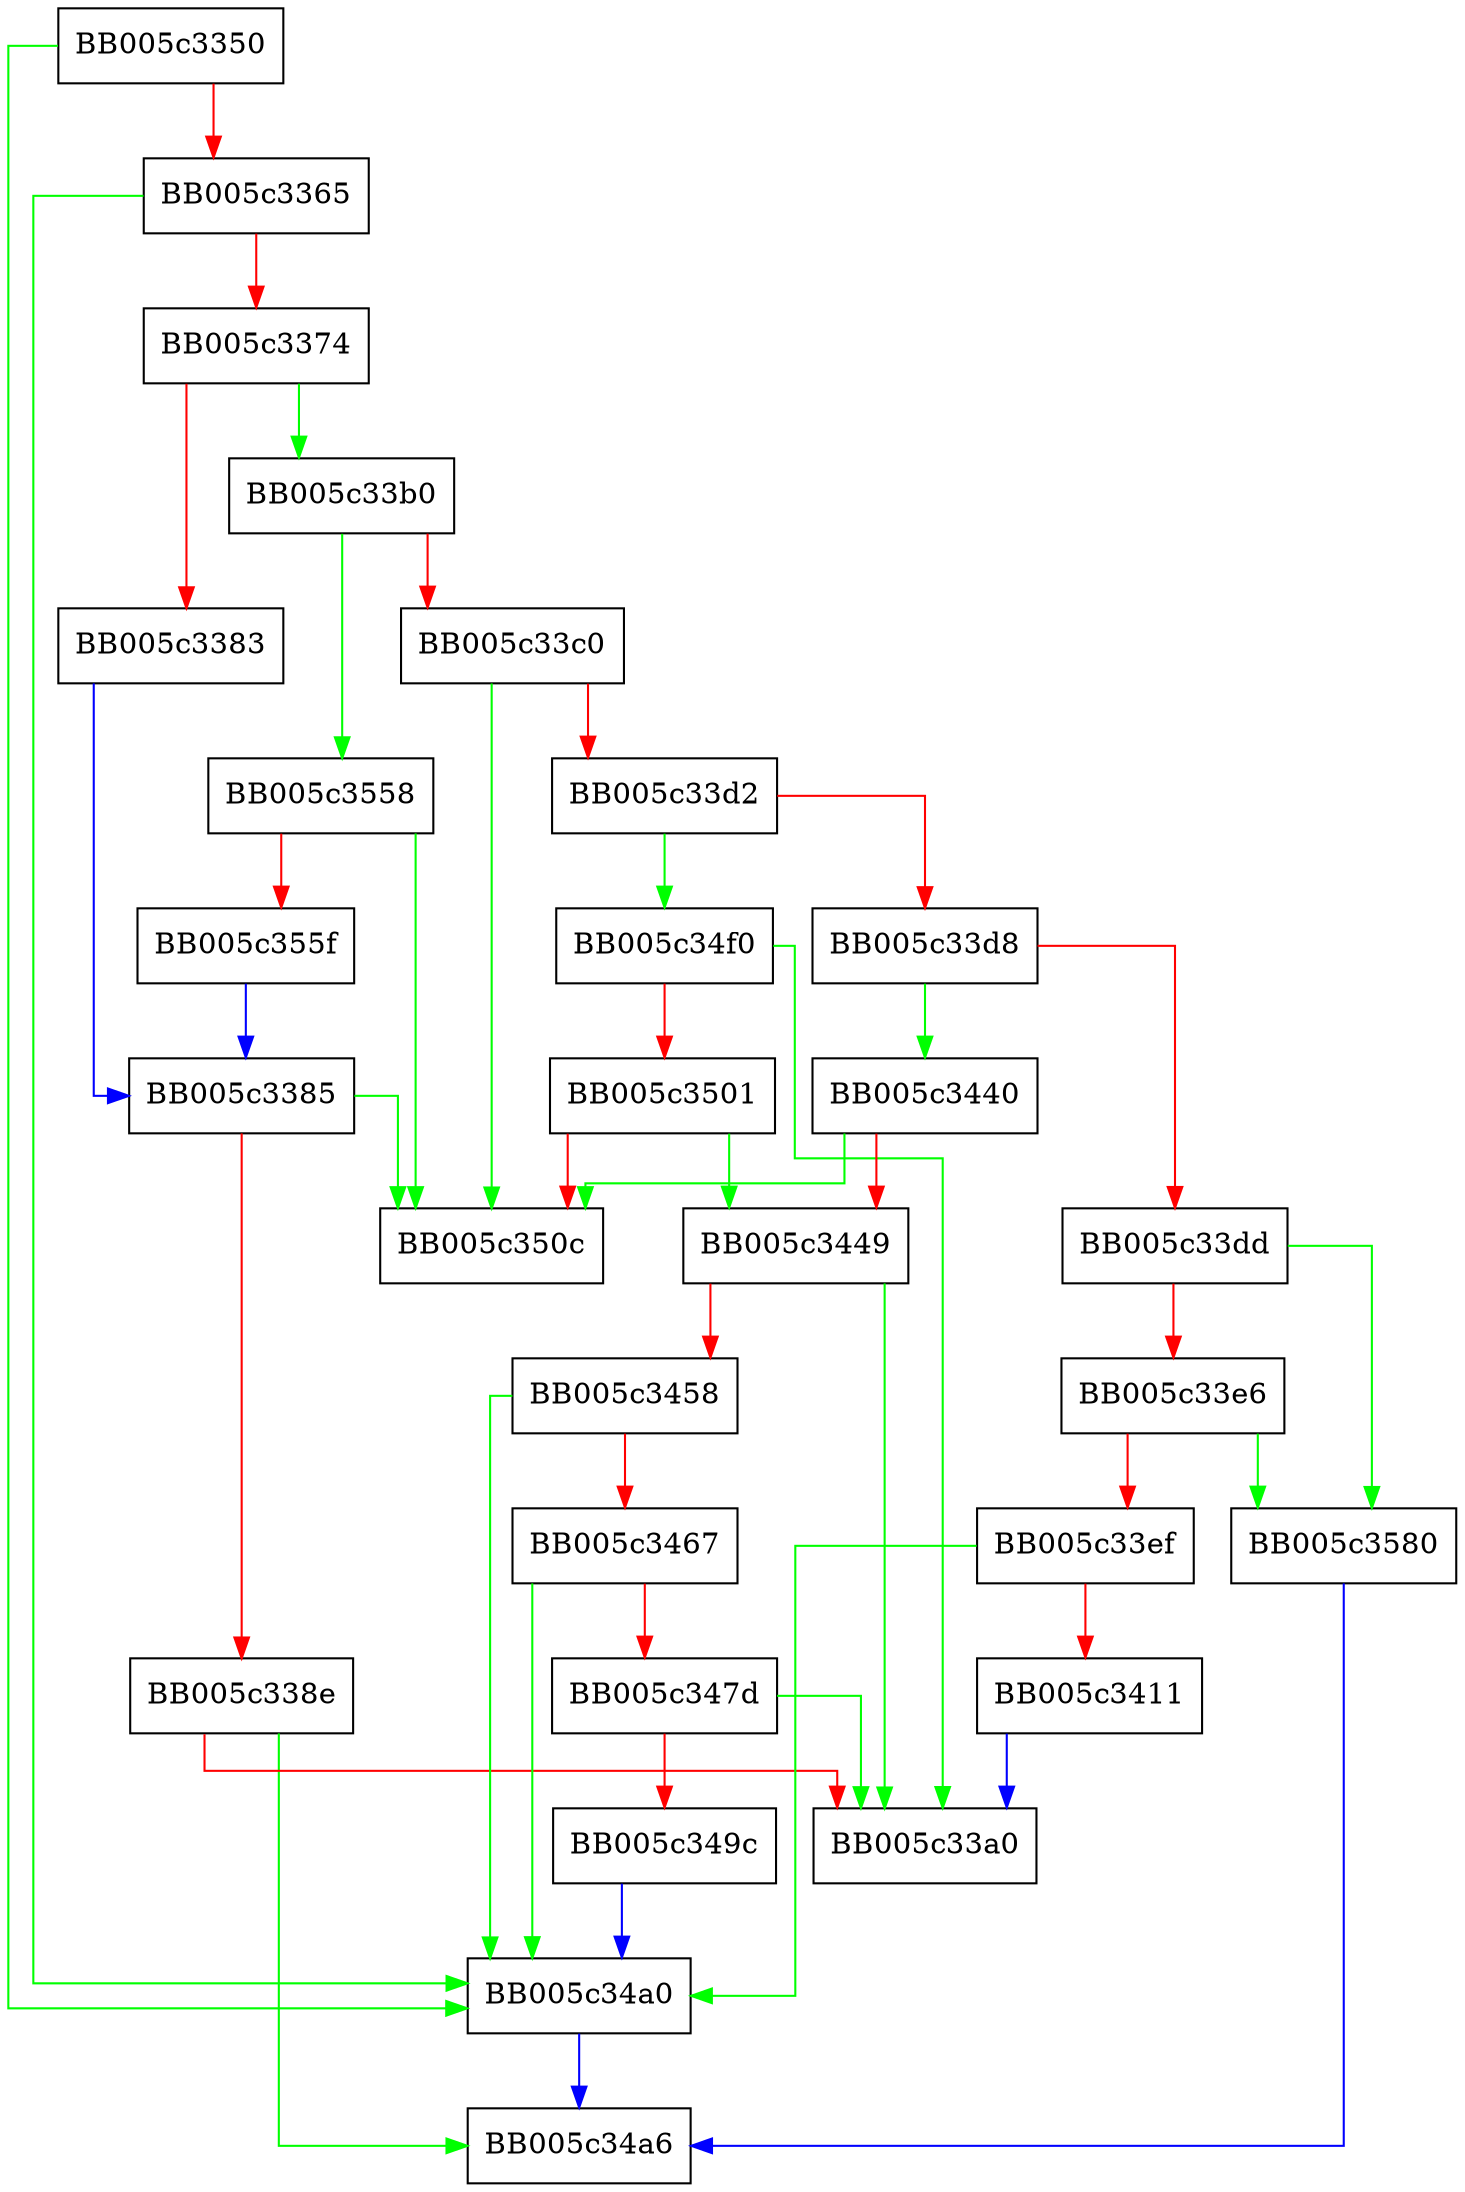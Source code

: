 digraph evp_cipher_asn1_to_param_ex {
  node [shape="box"];
  graph [splines=ortho];
  BB005c3350 -> BB005c34a0 [color="green"];
  BB005c3350 -> BB005c3365 [color="red"];
  BB005c3365 -> BB005c34a0 [color="green"];
  BB005c3365 -> BB005c3374 [color="red"];
  BB005c3374 -> BB005c33b0 [color="green"];
  BB005c3374 -> BB005c3383 [color="red"];
  BB005c3383 -> BB005c3385 [color="blue"];
  BB005c3385 -> BB005c350c [color="green"];
  BB005c3385 -> BB005c338e [color="red"];
  BB005c338e -> BB005c34a6 [color="green"];
  BB005c338e -> BB005c33a0 [color="red"];
  BB005c33b0 -> BB005c3558 [color="green"];
  BB005c33b0 -> BB005c33c0 [color="red"];
  BB005c33c0 -> BB005c350c [color="green"];
  BB005c33c0 -> BB005c33d2 [color="red"];
  BB005c33d2 -> BB005c34f0 [color="green"];
  BB005c33d2 -> BB005c33d8 [color="red"];
  BB005c33d8 -> BB005c3440 [color="green"];
  BB005c33d8 -> BB005c33dd [color="red"];
  BB005c33dd -> BB005c3580 [color="green"];
  BB005c33dd -> BB005c33e6 [color="red"];
  BB005c33e6 -> BB005c3580 [color="green"];
  BB005c33e6 -> BB005c33ef [color="red"];
  BB005c33ef -> BB005c34a0 [color="green"];
  BB005c33ef -> BB005c3411 [color="red"];
  BB005c3411 -> BB005c33a0 [color="blue"];
  BB005c3440 -> BB005c350c [color="green"];
  BB005c3440 -> BB005c3449 [color="red"];
  BB005c3449 -> BB005c33a0 [color="green"];
  BB005c3449 -> BB005c3458 [color="red"];
  BB005c3458 -> BB005c34a0 [color="green"];
  BB005c3458 -> BB005c3467 [color="red"];
  BB005c3467 -> BB005c34a0 [color="green"];
  BB005c3467 -> BB005c347d [color="red"];
  BB005c347d -> BB005c33a0 [color="green"];
  BB005c347d -> BB005c349c [color="red"];
  BB005c349c -> BB005c34a0 [color="blue"];
  BB005c34a0 -> BB005c34a6 [color="blue"];
  BB005c34f0 -> BB005c33a0 [color="green"];
  BB005c34f0 -> BB005c3501 [color="red"];
  BB005c3501 -> BB005c3449 [color="green"];
  BB005c3501 -> BB005c350c [color="red"];
  BB005c3558 -> BB005c350c [color="green"];
  BB005c3558 -> BB005c355f [color="red"];
  BB005c355f -> BB005c3385 [color="blue"];
  BB005c3580 -> BB005c34a6 [color="blue"];
}